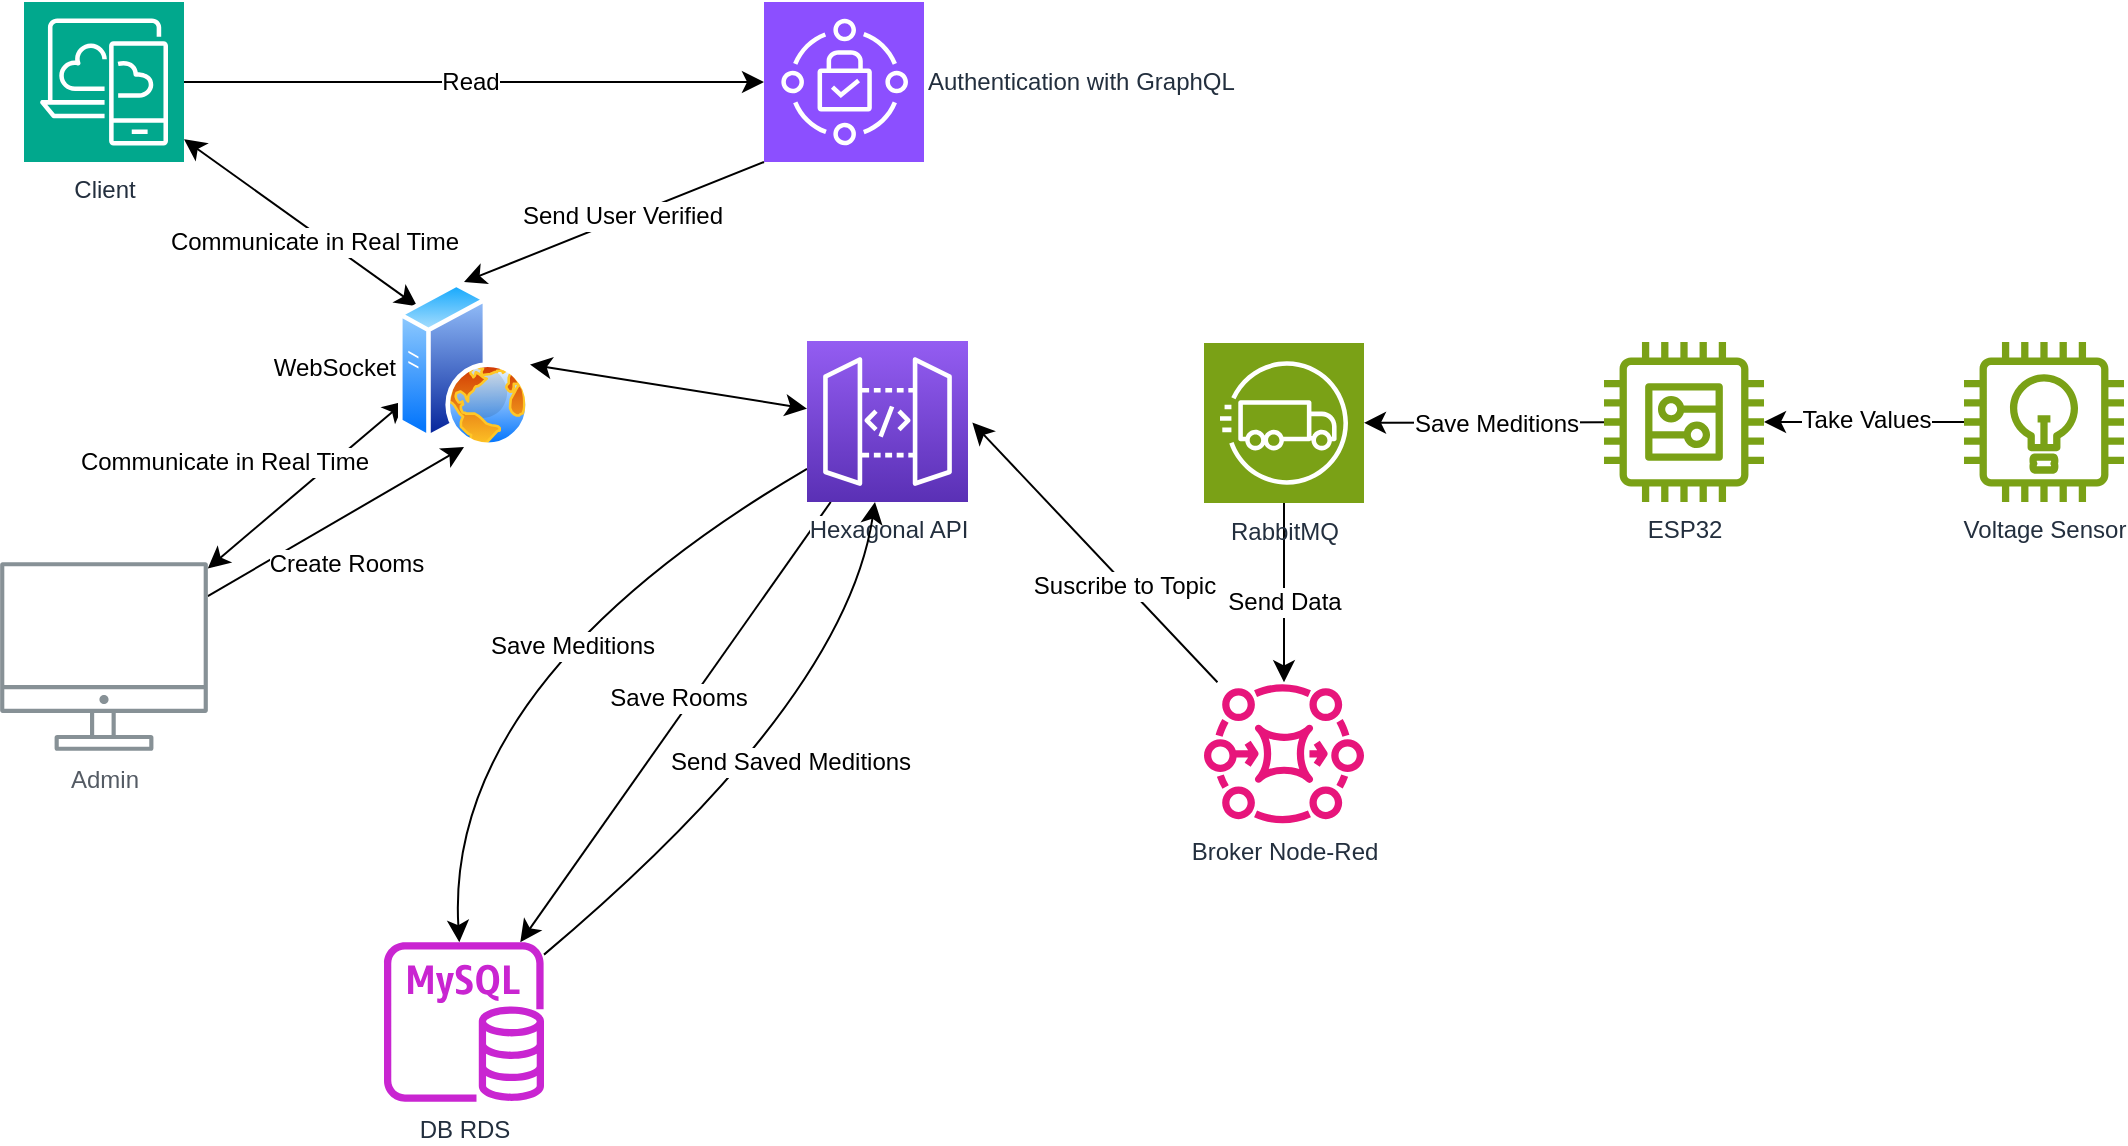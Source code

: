 <mxfile version="23.1.5" type="github">
  <diagram id="Ht1M8jgEwFfnCIfOTk4-" name="Page-1">
    <mxGraphModel dx="1141" dy="702" grid="1" gridSize="10" guides="1" tooltips="1" connect="1" arrows="1" fold="1" page="1" pageScale="1" pageWidth="1169" pageHeight="827" math="0" shadow="0">
      <root>
        <mxCell id="0" />
        <mxCell id="1" parent="0" />
        <mxCell id="EQKT6KufD331RUzwIeze-10" style="edgeStyle=none;curved=1;rounded=0;orthogonalLoop=1;jettySize=auto;html=1;fontSize=12;startSize=8;endSize=8;entryX=0.5;entryY=1;entryDx=0;entryDy=0;" edge="1" parent="1" source="UEzPUAAOIrF-is8g5C7q-109" target="EQKT6KufD331RUzwIeze-41">
          <mxGeometry relative="1" as="geometry" />
        </mxCell>
        <mxCell id="EQKT6KufD331RUzwIeze-19" value="Create Rooms" style="edgeLabel;html=1;align=center;verticalAlign=middle;resizable=0;points=[];fontSize=12;" vertex="1" connectable="0" parent="EQKT6KufD331RUzwIeze-10">
          <mxGeometry x="0.04" relative="1" as="geometry">
            <mxPoint x="2" y="22" as="offset" />
          </mxGeometry>
        </mxCell>
        <mxCell id="UEzPUAAOIrF-is8g5C7q-109" value="Admin&lt;div&gt;&lt;br/&gt;&lt;/div&gt;" style="outlineConnect=0;gradientColor=none;fontColor=#545B64;strokeColor=none;fillColor=#879196;dashed=0;verticalLabelPosition=bottom;verticalAlign=top;align=center;html=1;fontSize=12;fontStyle=0;aspect=fixed;shape=mxgraph.aws4.illustration_desktop;pointerEvents=1;labelBackgroundColor=#ffffff;" parent="1" vertex="1">
          <mxGeometry x="68.07" y="430" width="103.85" height="94.5" as="geometry" />
        </mxCell>
        <mxCell id="EQKT6KufD331RUzwIeze-39" style="edgeStyle=none;curved=1;rounded=0;orthogonalLoop=1;jettySize=auto;html=1;fontSize=12;startSize=8;endSize=8;" edge="1" parent="1" source="UEzPUAAOIrF-is8g5C7q-114" target="EQKT6KufD331RUzwIeze-7">
          <mxGeometry relative="1" as="geometry" />
        </mxCell>
        <mxCell id="EQKT6KufD331RUzwIeze-40" value="Save Rooms" style="edgeLabel;html=1;align=center;verticalAlign=middle;resizable=0;points=[];fontSize=12;" vertex="1" connectable="0" parent="EQKT6KufD331RUzwIeze-39">
          <mxGeometry x="-0.276" y="1" relative="1" as="geometry">
            <mxPoint x="-21" y="17" as="offset" />
          </mxGeometry>
        </mxCell>
        <mxCell id="EQKT6KufD331RUzwIeze-51" style="edgeStyle=none;curved=1;rounded=0;orthogonalLoop=1;jettySize=auto;html=1;fontSize=12;startSize=8;endSize=8;" edge="1" parent="1" source="UEzPUAAOIrF-is8g5C7q-114" target="EQKT6KufD331RUzwIeze-7">
          <mxGeometry relative="1" as="geometry">
            <Array as="points">
              <mxPoint x="290" y="490" />
            </Array>
          </mxGeometry>
        </mxCell>
        <mxCell id="EQKT6KufD331RUzwIeze-53" value="Save Meditions" style="edgeLabel;html=1;align=center;verticalAlign=middle;resizable=0;points=[];fontSize=12;" vertex="1" connectable="0" parent="EQKT6KufD331RUzwIeze-51">
          <mxGeometry x="-0.143" y="17" relative="1" as="geometry">
            <mxPoint as="offset" />
          </mxGeometry>
        </mxCell>
        <mxCell id="UEzPUAAOIrF-is8g5C7q-114" value="Hexagonal API" style="outlineConnect=0;fontColor=#232F3E;gradientColor=#945DF2;gradientDirection=north;fillColor=#5A30B5;strokeColor=#ffffff;dashed=0;verticalLabelPosition=bottom;verticalAlign=top;align=center;html=1;fontSize=12;fontStyle=0;aspect=fixed;shape=mxgraph.aws4.resourceIcon;resIcon=mxgraph.aws4.api_gateway;labelBackgroundColor=#ffffff;" parent="1" vertex="1">
          <mxGeometry x="471.5" y="319.5" width="80.5" height="80.5" as="geometry" />
        </mxCell>
        <mxCell id="EQKT6KufD331RUzwIeze-48" style="edgeStyle=none;curved=1;rounded=0;orthogonalLoop=1;jettySize=auto;html=1;exitX=0;exitY=1;exitDx=0;exitDy=0;exitPerimeter=0;entryX=0.5;entryY=0;entryDx=0;entryDy=0;fontSize=12;startSize=8;endSize=8;" edge="1" parent="1" source="EQKT6KufD331RUzwIeze-3" target="EQKT6KufD331RUzwIeze-41">
          <mxGeometry relative="1" as="geometry" />
        </mxCell>
        <mxCell id="EQKT6KufD331RUzwIeze-56" value="Send User Verified" style="edgeLabel;html=1;align=center;verticalAlign=middle;resizable=0;points=[];fontSize=12;" vertex="1" connectable="0" parent="EQKT6KufD331RUzwIeze-48">
          <mxGeometry x="-0.06" y="-2" relative="1" as="geometry">
            <mxPoint as="offset" />
          </mxGeometry>
        </mxCell>
        <mxCell id="EQKT6KufD331RUzwIeze-3" value="Authentication with GraphQL" style="sketch=0;points=[[0,0,0],[0.25,0,0],[0.5,0,0],[0.75,0,0],[1,0,0],[0,1,0],[0.25,1,0],[0.5,1,0],[0.75,1,0],[1,1,0],[0,0.25,0],[0,0.5,0],[0,0.75,0],[1,0.25,0],[1,0.5,0],[1,0.75,0]];outlineConnect=0;fontColor=#232F3E;fillColor=#8C4FFF;strokeColor=#ffffff;dashed=0;verticalLabelPosition=middle;verticalAlign=middle;align=left;html=1;fontSize=12;fontStyle=0;aspect=fixed;shape=mxgraph.aws4.resourceIcon;resIcon=mxgraph.aws4.verified_access;labelPosition=right;" vertex="1" parent="1">
          <mxGeometry x="450" y="150" width="80" height="80" as="geometry" />
        </mxCell>
        <mxCell id="EQKT6KufD331RUzwIeze-5" value="Client" style="sketch=0;points=[[0,0,0],[0.25,0,0],[0.5,0,0],[0.75,0,0],[1,0,0],[0,1,0],[0.25,1,0],[0.5,1,0],[0.75,1,0],[1,1,0],[0,0.25,0],[0,0.5,0],[0,0.75,0],[1,0.25,0],[1,0.5,0],[1,0.75,0]];outlineConnect=0;fontColor=#232F3E;fillColor=#01A88D;strokeColor=#ffffff;dashed=0;verticalLabelPosition=bottom;verticalAlign=top;align=center;html=1;fontSize=12;fontStyle=0;aspect=fixed;shape=mxgraph.aws4.resourceIcon;resIcon=mxgraph.aws4.desktop_and_app_streaming;" vertex="1" parent="1">
          <mxGeometry x="80" y="150" width="80" height="80" as="geometry" />
        </mxCell>
        <mxCell id="EQKT6KufD331RUzwIeze-37" style="edgeStyle=none;curved=1;rounded=0;orthogonalLoop=1;jettySize=auto;html=1;fontSize=12;startSize=8;endSize=8;" edge="1" parent="1" source="EQKT6KufD331RUzwIeze-7" target="UEzPUAAOIrF-is8g5C7q-114">
          <mxGeometry relative="1" as="geometry">
            <Array as="points">
              <mxPoint x="490" y="500" />
            </Array>
          </mxGeometry>
        </mxCell>
        <mxCell id="EQKT6KufD331RUzwIeze-38" value="Send Saved Meditions" style="edgeLabel;html=1;align=center;verticalAlign=middle;resizable=0;points=[];fontSize=12;" vertex="1" connectable="0" parent="EQKT6KufD331RUzwIeze-37">
          <mxGeometry x="0.325" y="28" relative="1" as="geometry">
            <mxPoint y="35" as="offset" />
          </mxGeometry>
        </mxCell>
        <mxCell id="EQKT6KufD331RUzwIeze-7" value="DB RDS" style="sketch=0;outlineConnect=0;fontColor=#232F3E;gradientColor=none;fillColor=#C925D1;strokeColor=none;dashed=0;verticalLabelPosition=bottom;verticalAlign=top;align=center;html=1;fontSize=12;fontStyle=0;aspect=fixed;pointerEvents=1;shape=mxgraph.aws4.rds_mysql_instance;" vertex="1" parent="1">
          <mxGeometry x="260" y="620" width="80" height="80" as="geometry" />
        </mxCell>
        <mxCell id="EQKT6KufD331RUzwIeze-46" style="edgeStyle=none;curved=1;rounded=0;orthogonalLoop=1;jettySize=auto;html=1;exitX=0.5;exitY=1;exitDx=0;exitDy=0;exitPerimeter=0;fontSize=12;startSize=8;endSize=8;" edge="1" parent="1" source="EQKT6KufD331RUzwIeze-8" target="EQKT6KufD331RUzwIeze-45">
          <mxGeometry relative="1" as="geometry" />
        </mxCell>
        <mxCell id="EQKT6KufD331RUzwIeze-47" value="Send Data" style="edgeLabel;html=1;align=center;verticalAlign=middle;resizable=0;points=[];fontSize=12;" vertex="1" connectable="0" parent="EQKT6KufD331RUzwIeze-46">
          <mxGeometry x="-0.404" y="1" relative="1" as="geometry">
            <mxPoint x="-1" y="23" as="offset" />
          </mxGeometry>
        </mxCell>
        <mxCell id="EQKT6KufD331RUzwIeze-8" value="RabbitMQ" style="sketch=0;points=[[0,0,0],[0.25,0,0],[0.5,0,0],[0.75,0,0],[1,0,0],[0,1,0],[0.25,1,0],[0.5,1,0],[0.75,1,0],[1,1,0],[0,0.25,0],[0,0.5,0],[0,0.75,0],[1,0.25,0],[1,0.5,0],[1,0.75,0]];outlineConnect=0;fontColor=#232F3E;fillColor=#7AA116;strokeColor=#ffffff;dashed=0;verticalLabelPosition=bottom;verticalAlign=top;align=center;html=1;fontSize=12;fontStyle=0;aspect=fixed;shape=mxgraph.aws4.resourceIcon;resIcon=mxgraph.aws4.snowmobile;" vertex="1" parent="1">
          <mxGeometry x="670" y="320.5" width="80" height="80" as="geometry" />
        </mxCell>
        <mxCell id="EQKT6KufD331RUzwIeze-22" style="edgeStyle=none;curved=1;rounded=0;orthogonalLoop=1;jettySize=auto;html=1;exitX=1;exitY=0.5;exitDx=0;exitDy=0;exitPerimeter=0;entryX=0;entryY=0.5;entryDx=0;entryDy=0;entryPerimeter=0;fontSize=12;startSize=8;endSize=8;" edge="1" parent="1" source="EQKT6KufD331RUzwIeze-5" target="EQKT6KufD331RUzwIeze-3">
          <mxGeometry relative="1" as="geometry" />
        </mxCell>
        <mxCell id="EQKT6KufD331RUzwIeze-34" value="Read" style="edgeLabel;html=1;align=center;verticalAlign=middle;resizable=0;points=[];fontSize=12;" vertex="1" connectable="0" parent="EQKT6KufD331RUzwIeze-22">
          <mxGeometry x="0.066" y="-2" relative="1" as="geometry">
            <mxPoint x="-12" y="-2" as="offset" />
          </mxGeometry>
        </mxCell>
        <mxCell id="EQKT6KufD331RUzwIeze-29" style="edgeStyle=none;curved=1;rounded=0;orthogonalLoop=1;jettySize=auto;html=1;fontSize=12;startSize=8;endSize=8;" edge="1" parent="1" source="EQKT6KufD331RUzwIeze-25" target="EQKT6KufD331RUzwIeze-26">
          <mxGeometry relative="1" as="geometry" />
        </mxCell>
        <mxCell id="EQKT6KufD331RUzwIeze-31" value="Take Values" style="edgeLabel;html=1;align=center;verticalAlign=middle;resizable=0;points=[];fontSize=12;" vertex="1" connectable="0" parent="EQKT6KufD331RUzwIeze-29">
          <mxGeometry x="-0.015" y="-1" relative="1" as="geometry">
            <mxPoint as="offset" />
          </mxGeometry>
        </mxCell>
        <mxCell id="EQKT6KufD331RUzwIeze-25" value="Voltage Sensor" style="sketch=0;outlineConnect=0;fontColor=#232F3E;gradientColor=none;fillColor=#7AA116;strokeColor=none;dashed=0;verticalLabelPosition=bottom;verticalAlign=top;align=center;html=1;fontSize=12;fontStyle=0;aspect=fixed;pointerEvents=1;shape=mxgraph.aws4.lightbulb;" vertex="1" parent="1">
          <mxGeometry x="1050" y="320" width="80" height="80" as="geometry" />
        </mxCell>
        <mxCell id="EQKT6KufD331RUzwIeze-30" style="edgeStyle=none;curved=1;rounded=0;orthogonalLoop=1;jettySize=auto;html=1;fontSize=12;startSize=8;endSize=8;" edge="1" parent="1" source="EQKT6KufD331RUzwIeze-26" target="EQKT6KufD331RUzwIeze-8">
          <mxGeometry relative="1" as="geometry" />
        </mxCell>
        <mxCell id="EQKT6KufD331RUzwIeze-32" value="Save Meditions" style="edgeLabel;html=1;align=center;verticalAlign=middle;resizable=0;points=[];fontSize=12;" vertex="1" connectable="0" parent="EQKT6KufD331RUzwIeze-30">
          <mxGeometry x="0.154" y="-2" relative="1" as="geometry">
            <mxPoint x="15" y="2" as="offset" />
          </mxGeometry>
        </mxCell>
        <mxCell id="EQKT6KufD331RUzwIeze-26" value="ESP32" style="sketch=0;outlineConnect=0;fontColor=#232F3E;gradientColor=none;fillColor=#7AA116;strokeColor=none;dashed=0;verticalLabelPosition=bottom;verticalAlign=top;align=center;html=1;fontSize=12;fontStyle=0;aspect=fixed;pointerEvents=1;shape=mxgraph.aws4.generic;" vertex="1" parent="1">
          <mxGeometry x="870" y="320" width="80" height="80" as="geometry" />
        </mxCell>
        <mxCell id="EQKT6KufD331RUzwIeze-49" style="edgeStyle=none;curved=1;rounded=0;orthogonalLoop=1;jettySize=auto;html=1;exitX=0;exitY=0;exitDx=0;exitDy=0;fontSize=12;startSize=8;endSize=8;startArrow=classic;startFill=1;" edge="1" parent="1" source="EQKT6KufD331RUzwIeze-41" target="EQKT6KufD331RUzwIeze-5">
          <mxGeometry relative="1" as="geometry" />
        </mxCell>
        <mxCell id="EQKT6KufD331RUzwIeze-57" value="Communicate in Real Time" style="edgeLabel;html=1;align=center;verticalAlign=middle;resizable=0;points=[];fontSize=12;" vertex="1" connectable="0" parent="EQKT6KufD331RUzwIeze-49">
          <mxGeometry x="-0.142" y="3" relative="1" as="geometry">
            <mxPoint y="1" as="offset" />
          </mxGeometry>
        </mxCell>
        <mxCell id="EQKT6KufD331RUzwIeze-50" value="Communicate in Real Time" style="edgeStyle=none;curved=1;rounded=0;orthogonalLoop=1;jettySize=auto;html=1;exitX=0;exitY=0.75;exitDx=0;exitDy=0;fontSize=12;startSize=8;endSize=8;startArrow=classic;startFill=1;" edge="1" parent="1" source="EQKT6KufD331RUzwIeze-41" target="UEzPUAAOIrF-is8g5C7q-109">
          <mxGeometry x="0.373" y="-35" relative="1" as="geometry">
            <mxPoint as="offset" />
          </mxGeometry>
        </mxCell>
        <mxCell id="EQKT6KufD331RUzwIeze-54" style="edgeStyle=none;curved=1;rounded=0;orthogonalLoop=1;jettySize=auto;html=1;exitX=1;exitY=0.5;exitDx=0;exitDy=0;fontSize=12;startSize=8;endSize=8;startArrow=classic;startFill=1;" edge="1" parent="1" source="EQKT6KufD331RUzwIeze-41" target="UEzPUAAOIrF-is8g5C7q-114">
          <mxGeometry relative="1" as="geometry" />
        </mxCell>
        <mxCell id="EQKT6KufD331RUzwIeze-41" value="WebSocket" style="image;aspect=fixed;perimeter=ellipsePerimeter;html=1;align=right;shadow=0;dashed=0;spacingTop=3;image=img/lib/active_directory/web_server.svg;labelPosition=left;verticalLabelPosition=middle;verticalAlign=middle;" vertex="1" parent="1">
          <mxGeometry x="267" y="290" width="66" height="82.5" as="geometry" />
        </mxCell>
        <mxCell id="EQKT6KufD331RUzwIeze-45" value="Broker Node-Red" style="sketch=0;outlineConnect=0;fontColor=#232F3E;gradientColor=none;fillColor=#E7157B;strokeColor=none;dashed=0;verticalLabelPosition=bottom;verticalAlign=top;align=center;html=1;fontSize=12;fontStyle=0;aspect=fixed;pointerEvents=1;shape=mxgraph.aws4.mq_broker;" vertex="1" parent="1">
          <mxGeometry x="670" y="490" width="80" height="70.77" as="geometry" />
        </mxCell>
        <mxCell id="EQKT6KufD331RUzwIeze-58" style="edgeStyle=none;curved=1;rounded=0;orthogonalLoop=1;jettySize=auto;html=1;entryX=1.027;entryY=0.507;entryDx=0;entryDy=0;entryPerimeter=0;fontSize=12;startSize=8;endSize=8;" edge="1" parent="1" source="EQKT6KufD331RUzwIeze-45" target="UEzPUAAOIrF-is8g5C7q-114">
          <mxGeometry relative="1" as="geometry" />
        </mxCell>
        <mxCell id="EQKT6KufD331RUzwIeze-59" value="Suscribe to Topic" style="edgeLabel;html=1;align=center;verticalAlign=middle;resizable=0;points=[];fontSize=12;" vertex="1" connectable="0" parent="EQKT6KufD331RUzwIeze-58">
          <mxGeometry x="-0.252" y="1" relative="1" as="geometry">
            <mxPoint as="offset" />
          </mxGeometry>
        </mxCell>
      </root>
    </mxGraphModel>
  </diagram>
</mxfile>
